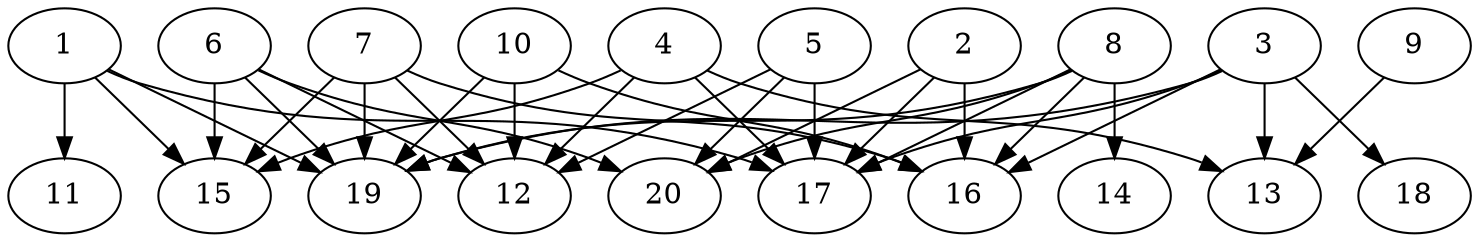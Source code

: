 // DAG automatically generated by daggen at Tue Jul 23 14:25:45 2019
// ./daggen --dot -n 20 --ccr 0.5 --fat 0.7 --regular 0.5 --density 0.6 --mindata 5242880 --maxdata 52428800 
digraph G {
  1 [size="13404160", alpha="0.00", expect_size="6702080"] 
  1 -> 11 [size ="6702080"]
  1 -> 15 [size ="6702080"]
  1 -> 17 [size ="6702080"]
  1 -> 19 [size ="6702080"]
  2 [size="46235648", alpha="0.16", expect_size="23117824"] 
  2 -> 16 [size ="23117824"]
  2 -> 17 [size ="23117824"]
  2 -> 20 [size ="23117824"]
  3 [size="81575936", alpha="0.01", expect_size="40787968"] 
  3 -> 13 [size ="40787968"]
  3 -> 16 [size ="40787968"]
  3 -> 17 [size ="40787968"]
  3 -> 18 [size ="40787968"]
  3 -> 19 [size ="40787968"]
  4 [size="17565696", alpha="0.07", expect_size="8782848"] 
  4 -> 12 [size ="8782848"]
  4 -> 13 [size ="8782848"]
  4 -> 15 [size ="8782848"]
  4 -> 17 [size ="8782848"]
  5 [size="12271616", alpha="0.11", expect_size="6135808"] 
  5 -> 12 [size ="6135808"]
  5 -> 17 [size ="6135808"]
  5 -> 20 [size ="6135808"]
  6 [size="41422848", alpha="0.01", expect_size="20711424"] 
  6 -> 12 [size ="20711424"]
  6 -> 15 [size ="20711424"]
  6 -> 19 [size ="20711424"]
  6 -> 20 [size ="20711424"]
  7 [size="10516480", alpha="0.09", expect_size="5258240"] 
  7 -> 12 [size ="5258240"]
  7 -> 15 [size ="5258240"]
  7 -> 16 [size ="5258240"]
  7 -> 19 [size ="5258240"]
  8 [size="10975232", alpha="0.19", expect_size="5487616"] 
  8 -> 14 [size ="5487616"]
  8 -> 16 [size ="5487616"]
  8 -> 17 [size ="5487616"]
  8 -> 19 [size ="5487616"]
  8 -> 20 [size ="5487616"]
  9 [size="80074752", alpha="0.02", expect_size="40037376"] 
  9 -> 13 [size ="40037376"]
  10 [size="103942144", alpha="0.19", expect_size="51971072"] 
  10 -> 12 [size ="51971072"]
  10 -> 16 [size ="51971072"]
  10 -> 19 [size ="51971072"]
  11 [size="92708864", alpha="0.18", expect_size="46354432"] 
  12 [size="94261248", alpha="0.04", expect_size="47130624"] 
  13 [size="76707840", alpha="0.04", expect_size="38353920"] 
  14 [size="81629184", alpha="0.12", expect_size="40814592"] 
  15 [size="21086208", alpha="0.11", expect_size="10543104"] 
  16 [size="73334784", alpha="0.02", expect_size="36667392"] 
  17 [size="76800000", alpha="0.12", expect_size="38400000"] 
  18 [size="22966272", alpha="0.13", expect_size="11483136"] 
  19 [size="15962112", alpha="0.17", expect_size="7981056"] 
  20 [size="25749504", alpha="0.14", expect_size="12874752"] 
}
